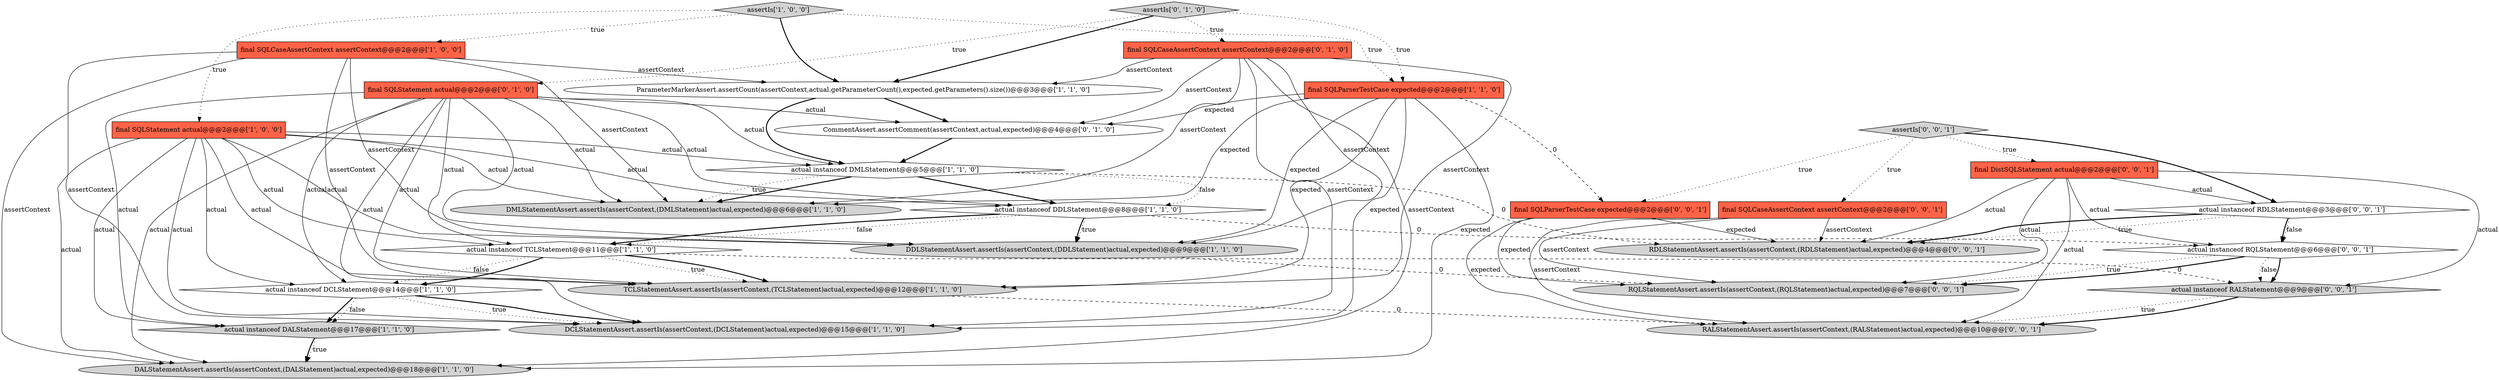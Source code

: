 digraph {
22 [style = filled, label = "final DistSQLStatement actual@@@2@@@['0', '0', '1']", fillcolor = tomato, shape = box image = "AAA0AAABBB3BBB"];
8 [style = filled, label = "final SQLParserTestCase expected@@@2@@@['1', '1', '0']", fillcolor = tomato, shape = box image = "AAA0AAABBB1BBB"];
25 [style = filled, label = "final SQLParserTestCase expected@@@2@@@['0', '0', '1']", fillcolor = tomato, shape = box image = "AAA0AAABBB3BBB"];
5 [style = filled, label = "DCLStatementAssert.assertIs(assertContext,(DCLStatement)actual,expected)@@@15@@@['1', '1', '0']", fillcolor = lightgray, shape = ellipse image = "AAA0AAABBB1BBB"];
26 [style = filled, label = "actual instanceof RDLStatement@@@3@@@['0', '0', '1']", fillcolor = white, shape = diamond image = "AAA0AAABBB3BBB"];
12 [style = filled, label = "actual instanceof DMLStatement@@@5@@@['1', '1', '0']", fillcolor = white, shape = diamond image = "AAA0AAABBB1BBB"];
2 [style = filled, label = "final SQLCaseAssertContext assertContext@@@2@@@['1', '0', '0']", fillcolor = tomato, shape = box image = "AAA0AAABBB1BBB"];
24 [style = filled, label = "final SQLCaseAssertContext assertContext@@@2@@@['0', '0', '1']", fillcolor = tomato, shape = box image = "AAA0AAABBB3BBB"];
9 [style = filled, label = "ParameterMarkerAssert.assertCount(assertContext,actual.getParameterCount(),expected.getParameters().size())@@@3@@@['1', '1', '0']", fillcolor = white, shape = ellipse image = "AAA0AAABBB1BBB"];
0 [style = filled, label = "TCLStatementAssert.assertIs(assertContext,(TCLStatement)actual,expected)@@@12@@@['1', '1', '0']", fillcolor = lightgray, shape = ellipse image = "AAA0AAABBB1BBB"];
10 [style = filled, label = "DMLStatementAssert.assertIs(assertContext,(DMLStatement)actual,expected)@@@6@@@['1', '1', '0']", fillcolor = lightgray, shape = ellipse image = "AAA0AAABBB1BBB"];
21 [style = filled, label = "RQLStatementAssert.assertIs(assertContext,(RQLStatement)actual,expected)@@@7@@@['0', '0', '1']", fillcolor = lightgray, shape = ellipse image = "AAA0AAABBB3BBB"];
7 [style = filled, label = "assertIs['1', '0', '0']", fillcolor = lightgray, shape = diamond image = "AAA0AAABBB1BBB"];
11 [style = filled, label = "actual instanceof DCLStatement@@@14@@@['1', '1', '0']", fillcolor = white, shape = diamond image = "AAA0AAABBB1BBB"];
27 [style = filled, label = "actual instanceof RQLStatement@@@6@@@['0', '0', '1']", fillcolor = white, shape = diamond image = "AAA0AAABBB3BBB"];
17 [style = filled, label = "final SQLStatement actual@@@2@@@['0', '1', '0']", fillcolor = tomato, shape = box image = "AAA0AAABBB2BBB"];
15 [style = filled, label = "final SQLCaseAssertContext assertContext@@@2@@@['0', '1', '0']", fillcolor = tomato, shape = box image = "AAA0AAABBB2BBB"];
1 [style = filled, label = "DALStatementAssert.assertIs(assertContext,(DALStatement)actual,expected)@@@18@@@['1', '1', '0']", fillcolor = lightgray, shape = ellipse image = "AAA0AAABBB1BBB"];
6 [style = filled, label = "DDLStatementAssert.assertIs(assertContext,(DDLStatement)actual,expected)@@@9@@@['1', '1', '0']", fillcolor = lightgray, shape = ellipse image = "AAA0AAABBB1BBB"];
28 [style = filled, label = "RALStatementAssert.assertIs(assertContext,(RALStatement)actual,expected)@@@10@@@['0', '0', '1']", fillcolor = lightgray, shape = ellipse image = "AAA0AAABBB3BBB"];
4 [style = filled, label = "final SQLStatement actual@@@2@@@['1', '0', '0']", fillcolor = tomato, shape = box image = "AAA0AAABBB1BBB"];
20 [style = filled, label = "actual instanceof RALStatement@@@9@@@['0', '0', '1']", fillcolor = lightgray, shape = diamond image = "AAA0AAABBB3BBB"];
14 [style = filled, label = "actual instanceof DALStatement@@@17@@@['1', '1', '0']", fillcolor = lightgray, shape = diamond image = "AAA0AAABBB1BBB"];
3 [style = filled, label = "actual instanceof TCLStatement@@@11@@@['1', '1', '0']", fillcolor = white, shape = diamond image = "AAA0AAABBB1BBB"];
18 [style = filled, label = "assertIs['0', '1', '0']", fillcolor = lightgray, shape = diamond image = "AAA0AAABBB2BBB"];
23 [style = filled, label = "assertIs['0', '0', '1']", fillcolor = lightgray, shape = diamond image = "AAA0AAABBB3BBB"];
19 [style = filled, label = "RDLStatementAssert.assertIs(assertContext,(RDLStatement)actual,expected)@@@4@@@['0', '0', '1']", fillcolor = lightgray, shape = ellipse image = "AAA0AAABBB3BBB"];
16 [style = filled, label = "CommentAssert.assertComment(assertContext,actual,expected)@@@4@@@['0', '1', '0']", fillcolor = white, shape = ellipse image = "AAA1AAABBB2BBB"];
13 [style = filled, label = "actual instanceof DDLStatement@@@8@@@['1', '1', '0']", fillcolor = white, shape = diamond image = "AAA0AAABBB1BBB"];
8->16 [style = solid, label="expected"];
15->16 [style = solid, label="assertContext"];
2->10 [style = solid, label="assertContext"];
15->5 [style = solid, label="assertContext"];
4->11 [style = solid, label="actual"];
24->19 [style = solid, label="assertContext"];
22->26 [style = solid, label="actual"];
13->6 [style = bold, label=""];
22->28 [style = solid, label="actual"];
8->6 [style = solid, label="expected"];
25->28 [style = solid, label="expected"];
16->12 [style = bold, label=""];
12->10 [style = bold, label=""];
23->22 [style = dotted, label="true"];
17->10 [style = solid, label="actual"];
8->0 [style = solid, label="expected"];
2->9 [style = solid, label="assertContext"];
4->1 [style = solid, label="actual"];
6->21 [style = dashed, label="0"];
26->19 [style = dotted, label="true"];
17->5 [style = solid, label="actual"];
20->28 [style = dotted, label="true"];
22->20 [style = solid, label="actual"];
9->12 [style = bold, label=""];
27->21 [style = bold, label=""];
17->11 [style = solid, label="actual"];
11->5 [style = dotted, label="true"];
27->20 [style = dotted, label="false"];
12->10 [style = dotted, label="true"];
8->5 [style = solid, label="expected"];
2->0 [style = solid, label="assertContext"];
12->13 [style = dotted, label="false"];
4->10 [style = solid, label="actual"];
7->9 [style = bold, label=""];
2->5 [style = solid, label="assertContext"];
7->8 [style = dotted, label="true"];
9->16 [style = bold, label=""];
17->3 [style = solid, label="actual"];
18->8 [style = dotted, label="true"];
17->0 [style = solid, label="actual"];
3->11 [style = dotted, label="false"];
4->12 [style = solid, label="actual"];
27->20 [style = bold, label=""];
22->27 [style = solid, label="actual"];
23->26 [style = bold, label=""];
12->13 [style = bold, label=""];
26->19 [style = bold, label=""];
18->17 [style = dotted, label="true"];
13->3 [style = dotted, label="false"];
17->13 [style = solid, label="actual"];
22->21 [style = solid, label="actual"];
4->5 [style = solid, label="actual"];
17->14 [style = solid, label="actual"];
7->2 [style = dotted, label="true"];
13->6 [style = dotted, label="true"];
3->20 [style = dashed, label="0"];
7->4 [style = dotted, label="true"];
4->0 [style = solid, label="actual"];
14->1 [style = dotted, label="true"];
4->14 [style = solid, label="actual"];
27->21 [style = dotted, label="true"];
25->21 [style = solid, label="expected"];
26->27 [style = dotted, label="false"];
11->14 [style = bold, label=""];
18->9 [style = bold, label=""];
15->6 [style = solid, label="assertContext"];
17->1 [style = solid, label="actual"];
13->3 [style = bold, label=""];
2->6 [style = solid, label="assertContext"];
11->14 [style = dotted, label="false"];
15->0 [style = solid, label="assertContext"];
11->5 [style = bold, label=""];
4->13 [style = solid, label="actual"];
15->1 [style = solid, label="assertContext"];
24->21 [style = solid, label="assertContext"];
25->19 [style = solid, label="expected"];
18->15 [style = dotted, label="true"];
24->28 [style = solid, label="assertContext"];
3->11 [style = bold, label=""];
8->1 [style = solid, label="expected"];
0->28 [style = dashed, label="0"];
4->6 [style = solid, label="actual"];
22->19 [style = solid, label="actual"];
8->25 [style = dashed, label="0"];
23->24 [style = dotted, label="true"];
15->10 [style = solid, label="assertContext"];
26->27 [style = bold, label=""];
4->3 [style = solid, label="actual"];
14->1 [style = bold, label=""];
3->0 [style = dotted, label="true"];
17->16 [style = solid, label="actual"];
17->6 [style = solid, label="actual"];
8->10 [style = solid, label="expected"];
13->27 [style = dashed, label="0"];
12->19 [style = dashed, label="0"];
3->0 [style = bold, label=""];
2->1 [style = solid, label="assertContext"];
23->25 [style = dotted, label="true"];
20->28 [style = bold, label=""];
17->12 [style = solid, label="actual"];
15->9 [style = solid, label="assertContext"];
}
